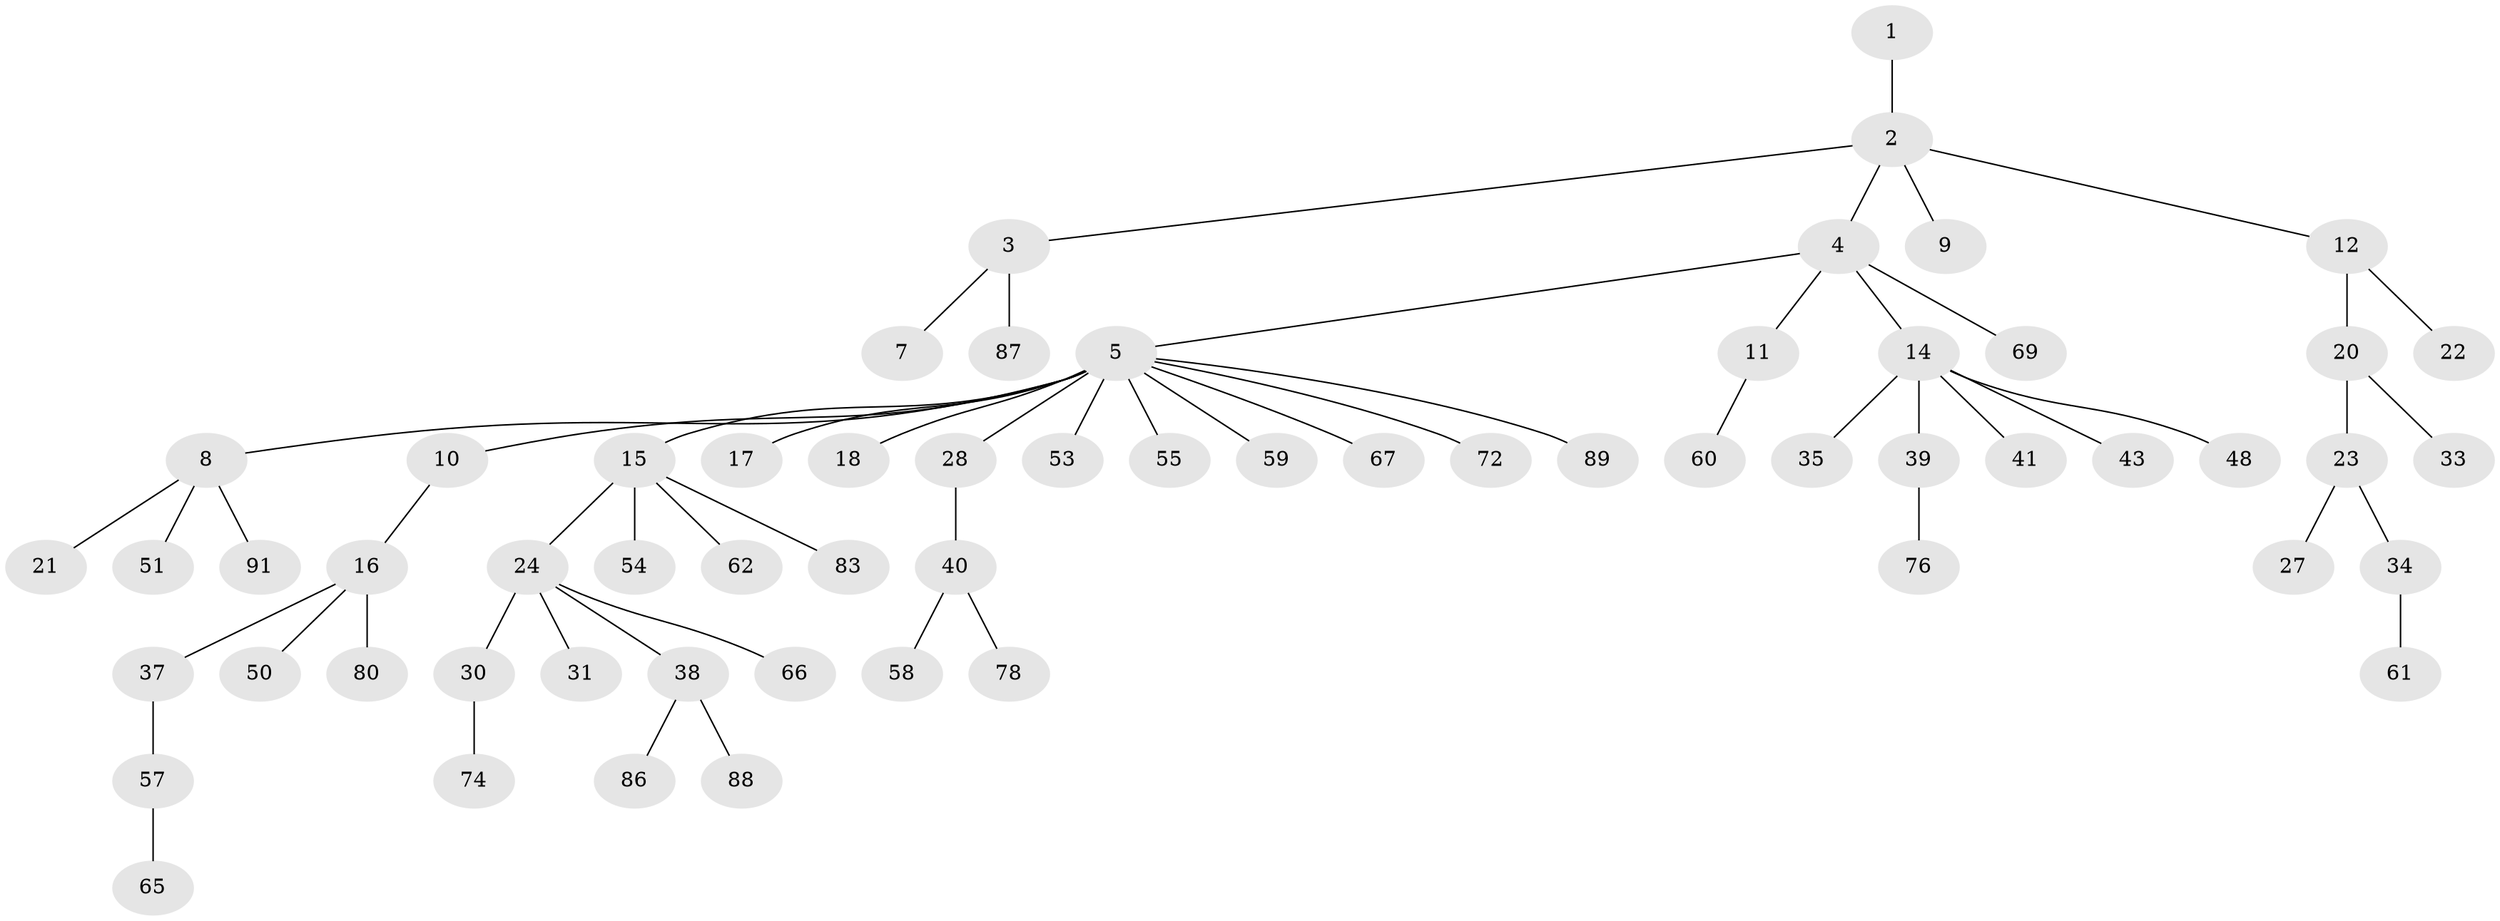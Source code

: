// original degree distribution, {2: 0.2736842105263158, 6: 0.031578947368421054, 3: 0.12631578947368421, 5: 0.031578947368421054, 11: 0.010526315789473684, 4: 0.021052631578947368, 1: 0.5052631578947369}
// Generated by graph-tools (version 1.1) at 2025/42/03/06/25 10:42:04]
// undirected, 61 vertices, 60 edges
graph export_dot {
graph [start="1"]
  node [color=gray90,style=filled];
  1 [super="+49"];
  2 [super="+19"];
  3 [super="+52"];
  4 [super="+42"];
  5 [super="+6"];
  7;
  8 [super="+13"];
  9 [super="+25"];
  10;
  11 [super="+45"];
  12;
  14 [super="+26"];
  15 [super="+92"];
  16 [super="+90"];
  17 [super="+46"];
  18 [super="+73"];
  20 [super="+32"];
  21 [super="+44"];
  22 [super="+29"];
  23;
  24 [super="+85"];
  27 [super="+68"];
  28 [super="+36"];
  30 [super="+79"];
  31;
  33 [super="+77"];
  34 [super="+64"];
  35;
  37 [super="+93"];
  38 [super="+56"];
  39;
  40 [super="+75"];
  41 [super="+47"];
  43;
  48;
  50 [super="+70"];
  51 [super="+63"];
  53;
  54 [super="+95"];
  55;
  57 [super="+94"];
  58;
  59;
  60;
  61;
  62 [super="+71"];
  65;
  66;
  67;
  69;
  72 [super="+82"];
  74;
  76 [super="+84"];
  78 [super="+81"];
  80;
  83;
  86;
  87;
  88;
  89;
  91;
  1 -- 2;
  2 -- 3;
  2 -- 4;
  2 -- 9;
  2 -- 12;
  3 -- 7;
  3 -- 87;
  4 -- 5;
  4 -- 11;
  4 -- 14;
  4 -- 69;
  5 -- 8;
  5 -- 10;
  5 -- 28;
  5 -- 53;
  5 -- 55;
  5 -- 59;
  5 -- 67;
  5 -- 72;
  5 -- 89;
  5 -- 17;
  5 -- 18;
  5 -- 15;
  8 -- 21;
  8 -- 51;
  8 -- 91;
  10 -- 16;
  11 -- 60;
  12 -- 20;
  12 -- 22;
  14 -- 35;
  14 -- 39;
  14 -- 41;
  14 -- 48;
  14 -- 43;
  15 -- 24;
  15 -- 54;
  15 -- 62;
  15 -- 83;
  16 -- 37;
  16 -- 50;
  16 -- 80;
  20 -- 23;
  20 -- 33;
  23 -- 27;
  23 -- 34;
  24 -- 30;
  24 -- 31;
  24 -- 38;
  24 -- 66;
  28 -- 40;
  30 -- 74;
  34 -- 61;
  37 -- 57;
  38 -- 88;
  38 -- 86;
  39 -- 76;
  40 -- 58;
  40 -- 78;
  57 -- 65;
}
